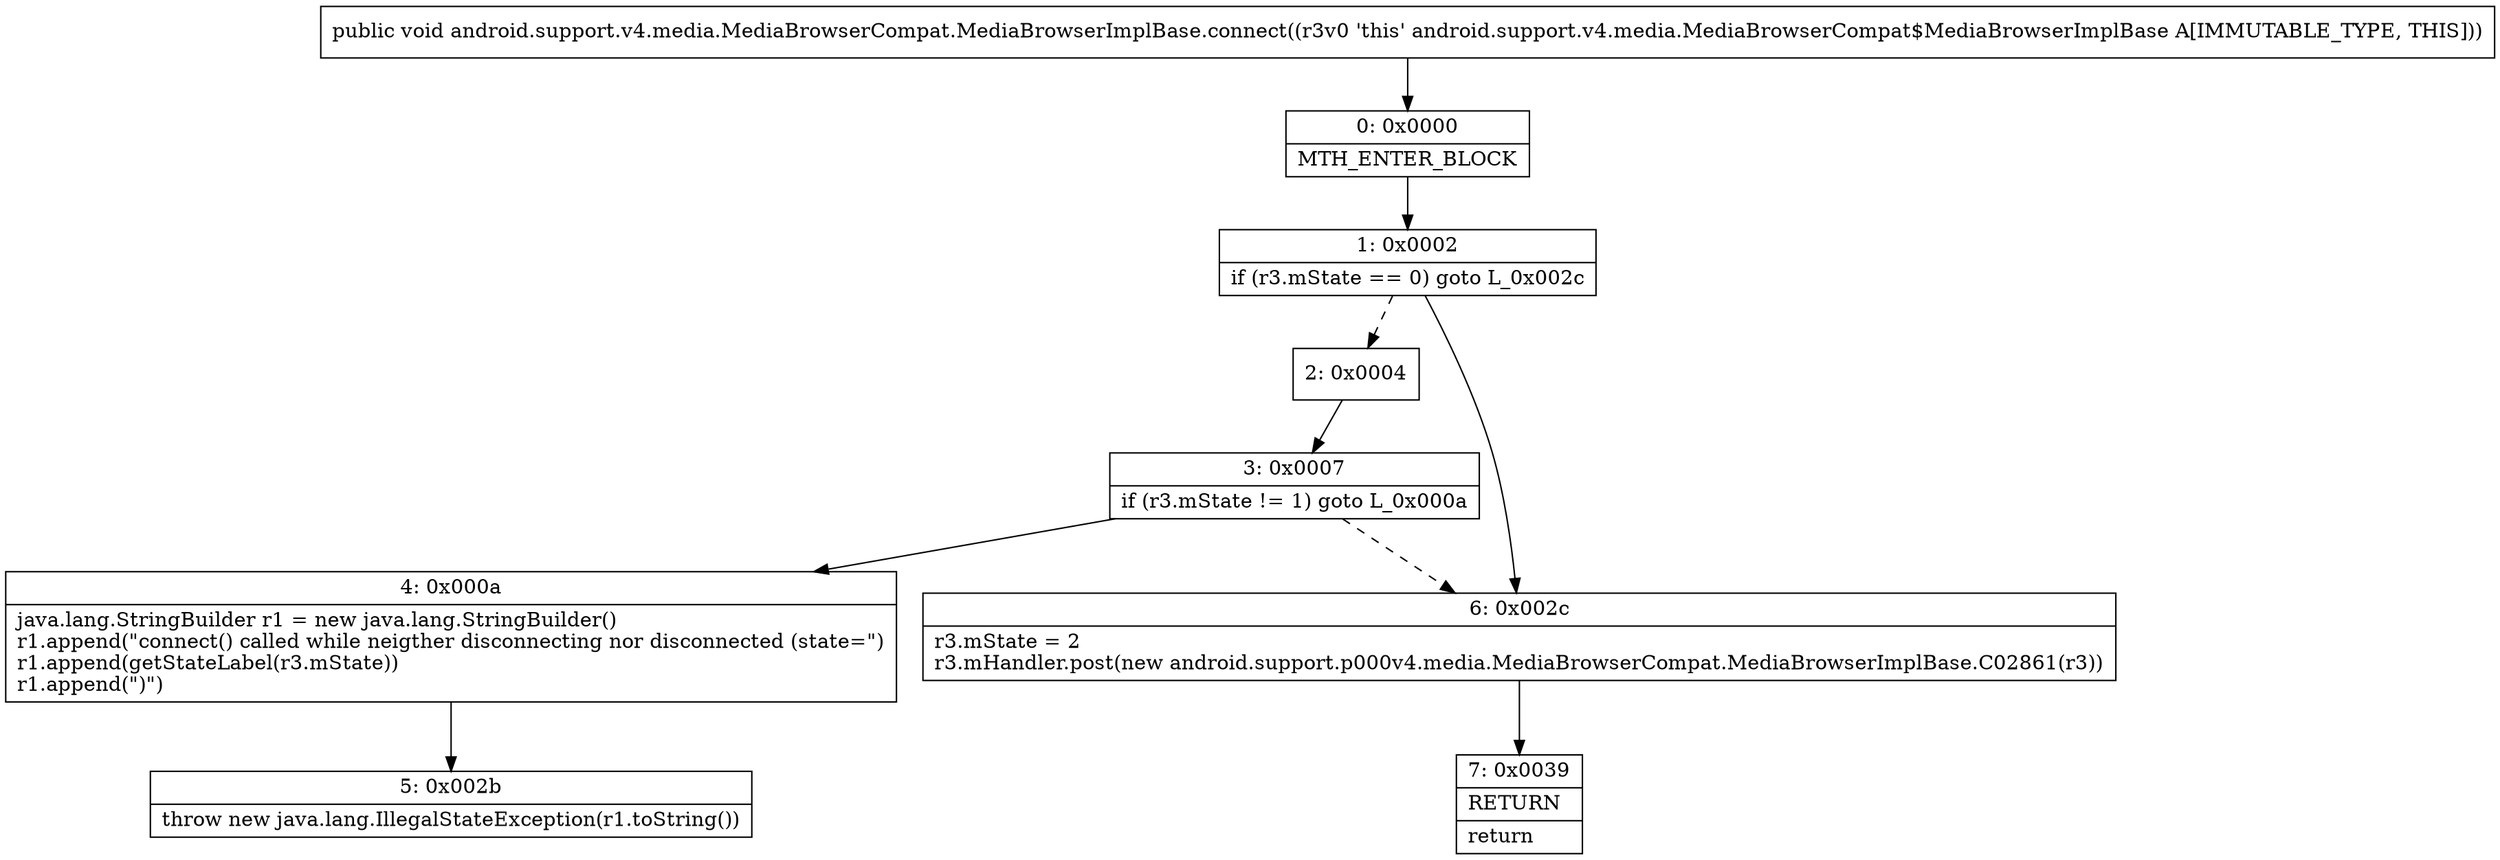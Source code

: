 digraph "CFG forandroid.support.v4.media.MediaBrowserCompat.MediaBrowserImplBase.connect()V" {
Node_0 [shape=record,label="{0\:\ 0x0000|MTH_ENTER_BLOCK\l}"];
Node_1 [shape=record,label="{1\:\ 0x0002|if (r3.mState == 0) goto L_0x002c\l}"];
Node_2 [shape=record,label="{2\:\ 0x0004}"];
Node_3 [shape=record,label="{3\:\ 0x0007|if (r3.mState != 1) goto L_0x000a\l}"];
Node_4 [shape=record,label="{4\:\ 0x000a|java.lang.StringBuilder r1 = new java.lang.StringBuilder()\lr1.append(\"connect() called while neigther disconnecting nor disconnected (state=\")\lr1.append(getStateLabel(r3.mState))\lr1.append(\")\")\l}"];
Node_5 [shape=record,label="{5\:\ 0x002b|throw new java.lang.IllegalStateException(r1.toString())\l}"];
Node_6 [shape=record,label="{6\:\ 0x002c|r3.mState = 2\lr3.mHandler.post(new android.support.p000v4.media.MediaBrowserCompat.MediaBrowserImplBase.C02861(r3))\l}"];
Node_7 [shape=record,label="{7\:\ 0x0039|RETURN\l|return\l}"];
MethodNode[shape=record,label="{public void android.support.v4.media.MediaBrowserCompat.MediaBrowserImplBase.connect((r3v0 'this' android.support.v4.media.MediaBrowserCompat$MediaBrowserImplBase A[IMMUTABLE_TYPE, THIS])) }"];
MethodNode -> Node_0;
Node_0 -> Node_1;
Node_1 -> Node_2[style=dashed];
Node_1 -> Node_6;
Node_2 -> Node_3;
Node_3 -> Node_4;
Node_3 -> Node_6[style=dashed];
Node_4 -> Node_5;
Node_6 -> Node_7;
}

